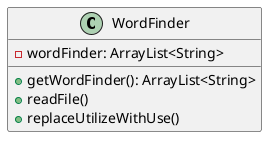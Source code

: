 @startuml
'https://plantuml.com/sequence-diagram

class WordFinder{
    -wordFinder: ArrayList<String>
    +getWordFinder(): ArrayList<String>
    +readFile()
    +replaceUtilizeWithUse()

}
@enduml